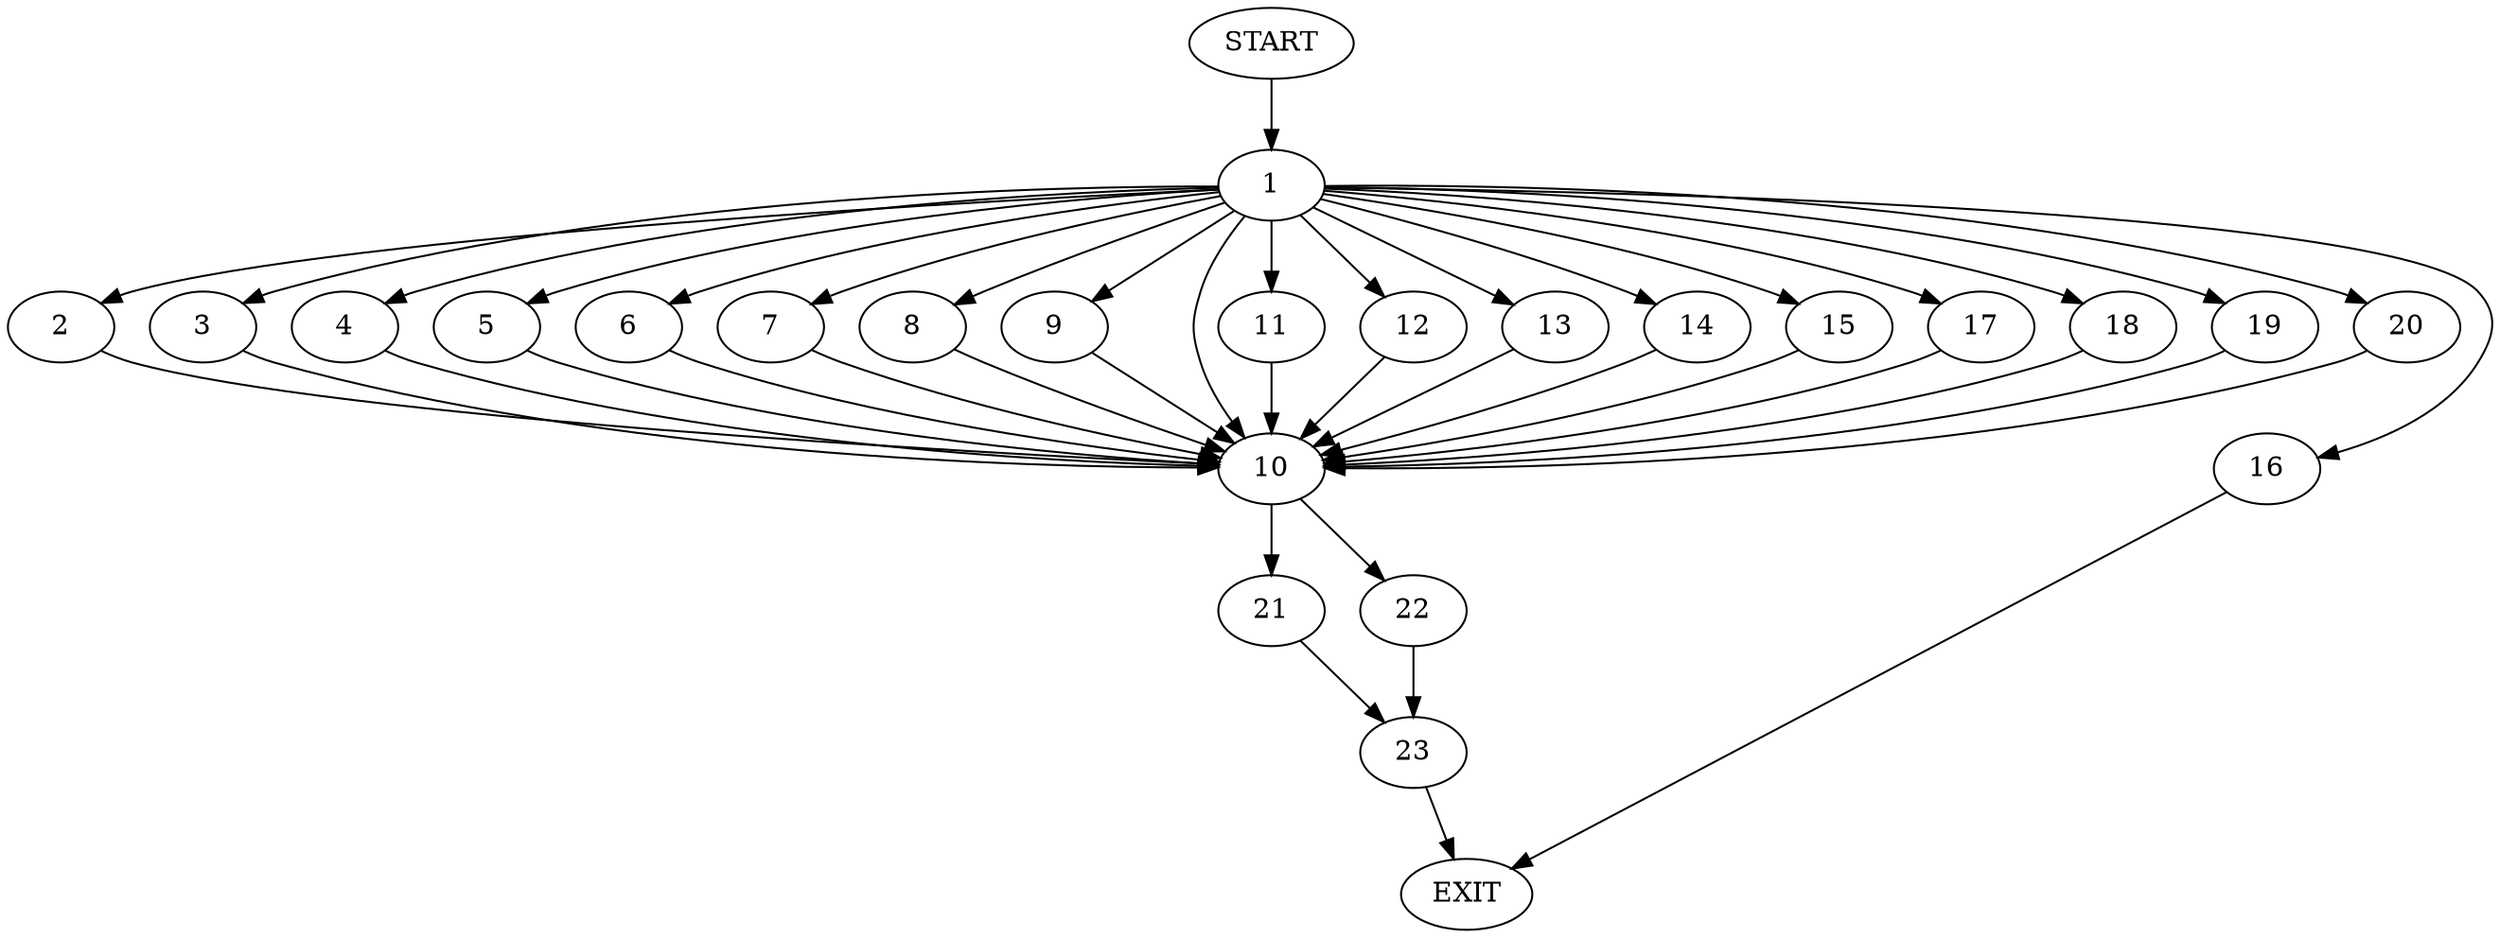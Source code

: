 digraph {
0 [label="START"]
24 [label="EXIT"]
0 -> 1
1 -> 2
1 -> 3
1 -> 4
1 -> 5
1 -> 6
1 -> 7
1 -> 8
1 -> 9
1 -> 10
1 -> 11
1 -> 12
1 -> 13
1 -> 14
1 -> 15
1 -> 16
1 -> 17
1 -> 18
1 -> 19
1 -> 20
15 -> 10
7 -> 10
11 -> 10
19 -> 10
8 -> 10
2 -> 10
16 -> 24
20 -> 10
12 -> 10
4 -> 10
13 -> 10
9 -> 10
6 -> 10
17 -> 10
5 -> 10
10 -> 21
10 -> 22
3 -> 10
18 -> 10
14 -> 10
22 -> 23
21 -> 23
23 -> 24
}
